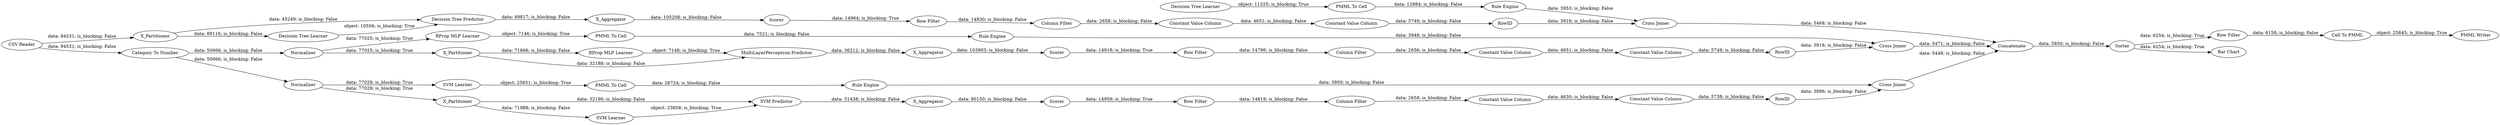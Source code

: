 digraph {
	"-1122652263129037787_33" [label="SVM Learner"]
	"-2303357666221081831_2" [label=X_Partitioner]
	"-2303357666221081831_32" [label="SVM Predictor"]
	"6655997703497043781_34" [label="Rule Engine"]
	"6183634790058576615_54" [label="Cell To PMML"]
	"-7394668345344084179_290" [label="Constant Value Column"]
	"-1122652263129037787_35" [label="Rule Engine"]
	"-847510862929233576_38" [label="Cross Joiner"]
	"-847510862929233576_39" [label=Scorer]
	"5811216240751831247_7" [label=X_Aggregator]
	"-2303357666221081831_31" [label="SVM Learner"]
	"6907499544379819838_33" [label="Decision Tree Learner"]
	"-2303357666221081831_7" [label=X_Aggregator]
	"-7394668345344084179_9" [label="Row Filter"]
	"6183634790058576615_52" [label=Sorter]
	"6907499544379819838_28" [label="PMML To Cell"]
	"5811216240751831247_38" [label="Cross Joiner"]
	"6655997703497043781_22" [label="PMML To Cell"]
	"-108159424712294957_293" [label=RowID]
	"-9218508893454297535_9" [label="Row Filter"]
	"6183634790058576615_58" [label="Category To Number"]
	"6183634790058576615_53" [label="Row Filter"]
	"-7394668345344084179_293" [label=RowID]
	"-7394668345344084179_294" [label="Column Filter"]
	"6907499544379819838_34" [label="Rule Engine"]
	"-9218508893454297535_294" [label="Column Filter"]
	"-108159424712294957_9" [label="Row Filter"]
	"-9218508893454297535_293" [label=RowID]
	"-108159424712294957_294" [label="Column Filter"]
	"-1122652263129037787_34" [label="PMML To Cell"]
	"6183634790058576615_60" [label=Concatenate]
	"5811216240751831247_40" [label=Scorer]
	"6183634790058576615_62" [label="CSV Reader"]
	"-2303357666221081831_39" [label="Cross Joiner"]
	"-847510862929233576_2" [label=X_Partitioner]
	"6183634790058576615_59" [label="Bar Chart"]
	"-847510862929233576_7" [label=X_Aggregator]
	"-847510862929233576_32" [label="Decision Tree Predictor"]
	"5811216240751831247_31" [label="RProp MLP Learner"]
	"-9218508893454297535_292" [label="Constant Value Column"]
	"-108159424712294957_290" [label="Constant Value Column"]
	"6655997703497043781_35" [label="RProp MLP Learner"]
	"5811216240751831247_39" [label=Normalizer]
	"-7394668345344084179_292" [label="Constant Value Column"]
	"-9218508893454297535_290" [label="Constant Value Column"]
	"5811216240751831247_2" [label=X_Partitioner]
	"-2303357666221081831_40" [label=Normalizer]
	"-108159424712294957_292" [label="Constant Value Column"]
	"5811216240751831247_32" [label="MultiLayerPerceptron Predictor"]
	"-847510862929233576_31" [label="Decision Tree Learner"]
	"6183634790058576615_61" [label="PMML Writer"]
	"-2303357666221081831_41" [label=Scorer]
	"-847510862929233576_32" -> "-847510862929233576_7" [label="data: 49817; is_blocking: False"]
	"6183634790058576615_52" -> "6183634790058576615_59" [label="data: 6254; is_blocking: True"]
	"6907499544379819838_28" -> "6907499544379819838_34" [label="data: 12884; is_blocking: False"]
	"-1122652263129037787_33" -> "-1122652263129037787_34" [label="object: 25651; is_blocking: True"]
	"6655997703497043781_22" -> "6655997703497043781_34" [label="data: 7521; is_blocking: False"]
	"6183634790058576615_62" -> "6183634790058576615_58" [label="data: 94531; is_blocking: False"]
	"-9218508893454297535_9" -> "-9218508893454297535_294" [label="data: 14830; is_blocking: False"]
	"5811216240751831247_31" -> "5811216240751831247_32" [label="object: 7148; is_blocking: True"]
	"6183634790058576615_58" -> "-2303357666221081831_40" [label="data: 50066; is_blocking: False"]
	"-108159424712294957_9" -> "-108159424712294957_294" [label="data: 14786; is_blocking: False"]
	"-108159424712294957_292" -> "-108159424712294957_293" [label="data: 5749; is_blocking: False"]
	"-9218508893454297535_294" -> "-9218508893454297535_290" [label="data: 2658; is_blocking: False"]
	"-9218508893454297535_293" -> "-847510862929233576_38" [label="data: 3916; is_blocking: False"]
	"-847510862929233576_2" -> "-847510862929233576_32" [label="data: 45249; is_blocking: False"]
	"-1122652263129037787_35" -> "-2303357666221081831_39" [label="data: 3950; is_blocking: False"]
	"-847510862929233576_2" -> "-847510862929233576_31" [label="data: 89116; is_blocking: False"]
	"6655997703497043781_35" -> "6655997703497043781_22" [label="object: 7146; is_blocking: True"]
	"-2303357666221081831_40" -> "-1122652263129037787_33" [label="data: 77029; is_blocking: True"]
	"-7394668345344084179_292" -> "-7394668345344084179_293" [label="data: 5738; is_blocking: False"]
	"5811216240751831247_39" -> "6655997703497043781_35" [label="data: 77025; is_blocking: True"]
	"6183634790058576615_54" -> "6183634790058576615_61" [label="object: 25645; is_blocking: True"]
	"-2303357666221081831_40" -> "-2303357666221081831_2" [label="data: 77029; is_blocking: True"]
	"-108159424712294957_294" -> "-108159424712294957_290" [label="data: 2656; is_blocking: False"]
	"5811216240751831247_32" -> "5811216240751831247_7" [label="data: 36212; is_blocking: False"]
	"-7394668345344084179_9" -> "-7394668345344084179_294" [label="data: 14819; is_blocking: False"]
	"-847510862929233576_39" -> "-9218508893454297535_9" [label="data: 14964; is_blocking: True"]
	"6183634790058576615_62" -> "-847510862929233576_2" [label="data: 94531; is_blocking: False"]
	"-7394668345344084179_293" -> "-2303357666221081831_39" [label="data: 3896; is_blocking: False"]
	"6183634790058576615_58" -> "5811216240751831247_39" [label="data: 50066; is_blocking: False"]
	"5811216240751831247_7" -> "5811216240751831247_40" [label="data: 103903; is_blocking: False"]
	"-2303357666221081831_41" -> "-7394668345344084179_9" [label="data: 14959; is_blocking: True"]
	"-9218508893454297535_292" -> "-9218508893454297535_293" [label="data: 5749; is_blocking: False"]
	"-847510862929233576_7" -> "-847510862929233576_39" [label="data: 105208; is_blocking: False"]
	"-847510862929233576_38" -> "6183634790058576615_60" [label="data: 5468; is_blocking: False"]
	"-2303357666221081831_31" -> "-2303357666221081831_32" [label="object: 23858; is_blocking: True"]
	"5811216240751831247_2" -> "5811216240751831247_31" [label="data: 71866; is_blocking: False"]
	"-2303357666221081831_7" -> "-2303357666221081831_41" [label="data: 80150; is_blocking: False"]
	"-2303357666221081831_32" -> "-2303357666221081831_7" [label="data: 31438; is_blocking: False"]
	"5811216240751831247_39" -> "5811216240751831247_2" [label="data: 77025; is_blocking: True"]
	"5811216240751831247_38" -> "6183634790058576615_60" [label="data: 5471; is_blocking: False"]
	"-847510862929233576_31" -> "-847510862929233576_32" [label="object: 10556; is_blocking: True"]
	"-7394668345344084179_294" -> "-7394668345344084179_290" [label="data: 2658; is_blocking: False"]
	"-2303357666221081831_39" -> "6183634790058576615_60" [label="data: 5448; is_blocking: False"]
	"5811216240751831247_40" -> "-108159424712294957_9" [label="data: 14918; is_blocking: True"]
	"6183634790058576615_52" -> "6183634790058576615_53" [label="data: 6254; is_blocking: True"]
	"6907499544379819838_34" -> "-847510862929233576_38" [label="data: 3953; is_blocking: False"]
	"-9218508893454297535_290" -> "-9218508893454297535_292" [label="data: 4651; is_blocking: False"]
	"-1122652263129037787_34" -> "-1122652263129037787_35" [label="data: 26724; is_blocking: False"]
	"-108159424712294957_290" -> "-108159424712294957_292" [label="data: 4651; is_blocking: False"]
	"6183634790058576615_60" -> "6183634790058576615_52" [label="data: 5850; is_blocking: False"]
	"6655997703497043781_34" -> "5811216240751831247_38" [label="data: 3948; is_blocking: False"]
	"-2303357666221081831_2" -> "-2303357666221081831_31" [label="data: 71988; is_blocking: False"]
	"6907499544379819838_33" -> "6907499544379819838_28" [label="object: 11325; is_blocking: True"]
	"-7394668345344084179_290" -> "-7394668345344084179_292" [label="data: 4630; is_blocking: False"]
	"5811216240751831247_2" -> "5811216240751831247_32" [label="data: 32188; is_blocking: False"]
	"-108159424712294957_293" -> "5811216240751831247_38" [label="data: 3918; is_blocking: False"]
	"6183634790058576615_53" -> "6183634790058576615_54" [label="data: 6158; is_blocking: False"]
	"-2303357666221081831_2" -> "-2303357666221081831_32" [label="data: 32190; is_blocking: False"]
	rankdir=LR
}

